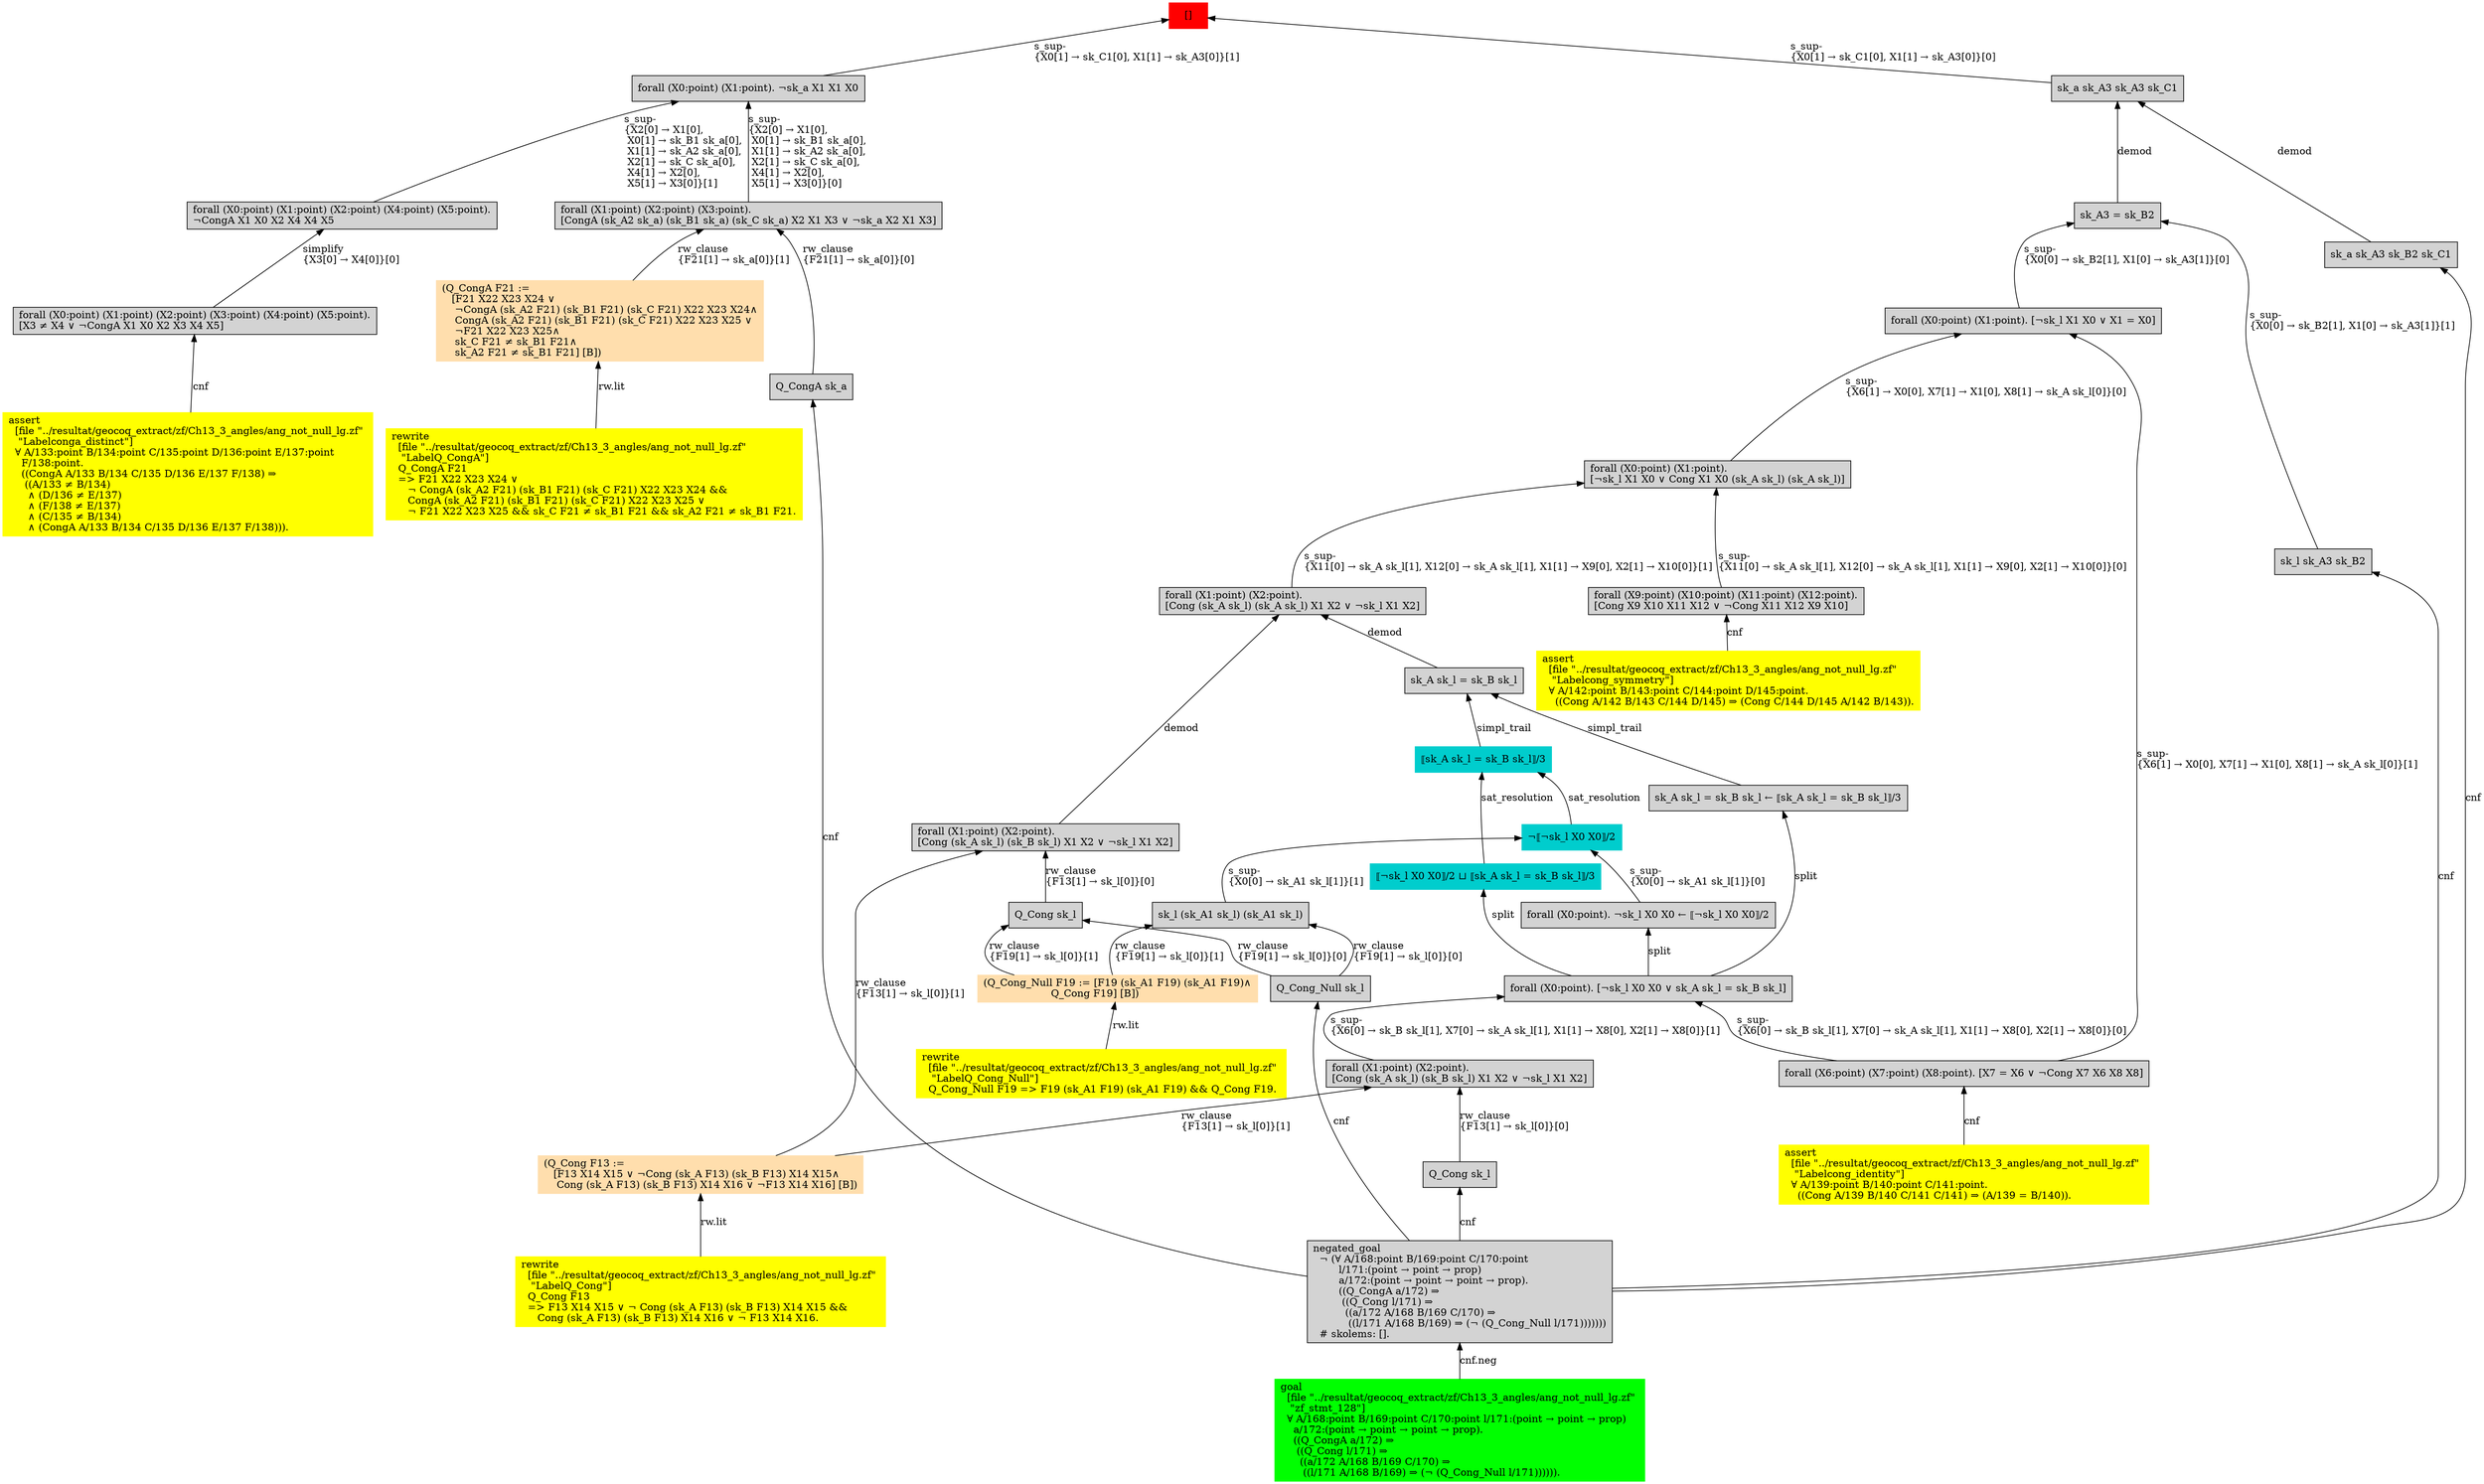 digraph "unsat_graph" {
  vertex_0 [color=red, label="[]", shape=box, style=filled];
  vertex_0 -> vertex_1 [label="s_sup-\l\{X0[1] → sk_C1[0], X1[1] → sk_A3[0]\}[1]\l", dir="back"];
  vertex_1 [shape=box, label="forall (X0:point) (X1:point). ¬sk_a X1 X1 X0\l", style=filled];
  vertex_1 -> vertex_2 [label="s_sup-\l\{X2[0] → X1[0], \l X0[1] → sk_B1 sk_a[0], \l X1[1] → sk_A2 sk_a[0], \l X2[1] → sk_C sk_a[0], \l X4[1] → X2[0], \l X5[1] → X3[0]\}[1]\l", dir="back"];
  vertex_2 [shape=box, label="forall (X0:point) (X1:point) (X2:point) (X4:point) (X5:point).\l¬CongA X1 X0 X2 X4 X4 X5\l", style=filled];
  vertex_2 -> vertex_3 [label="simplify\l\{X3[0] → X4[0]\}[0]\l", dir="back"];
  vertex_3 [shape=box, label="forall (X0:point) (X1:point) (X2:point) (X3:point) (X4:point) (X5:point).\l[X3 ≠ X4 ∨ ¬CongA X1 X0 X2 X3 X4 X5]\l", style=filled];
  vertex_3 -> vertex_4 [label="cnf", dir="back"];
  vertex_4 [color=yellow, shape=box, label="assert\l  [file \"../resultat/geocoq_extract/zf/Ch13_3_angles/ang_not_null_lg.zf\" \l   \"Labelconga_distinct\"]\l  ∀ A/133:point B/134:point C/135:point D/136:point E/137:point \l    F/138:point.\l    ((CongA A/133 B/134 C/135 D/136 E/137 F/138) ⇒\l     ((A/133 ≠ B/134)\l      ∧ (D/136 ≠ E/137)\l      ∧ (F/138 ≠ E/137)\l      ∧ (C/135 ≠ B/134)\l      ∧ (CongA A/133 B/134 C/135 D/136 E/137 F/138))).\l", style=filled];
  vertex_1 -> vertex_5 [label="s_sup-\l\{X2[0] → X1[0], \l X0[1] → sk_B1 sk_a[0], \l X1[1] → sk_A2 sk_a[0], \l X2[1] → sk_C sk_a[0], \l X4[1] → X2[0], \l X5[1] → X3[0]\}[0]\l", dir="back"];
  vertex_5 [shape=box, label="forall (X1:point) (X2:point) (X3:point).\l[CongA (sk_A2 sk_a) (sk_B1 sk_a) (sk_C sk_a) X2 X1 X3 ∨ ¬sk_a X2 X1 X3]\l", style=filled];
  vertex_5 -> vertex_6 [label="rw_clause\l\{F21[1] → sk_a[0]\}[1]\l", dir="back"];
  vertex_6 [color=navajowhite, shape=box, label="(Q_CongA F21 :=\l   [F21 X22 X23 X24 ∨ \l    ¬CongA (sk_A2 F21) (sk_B1 F21) (sk_C F21) X22 X23 X24∧\l    CongA (sk_A2 F21) (sk_B1 F21) (sk_C F21) X22 X23 X25 ∨ \l    ¬F21 X22 X23 X25∧\l    sk_C F21 ≠ sk_B1 F21∧\l    sk_A2 F21 ≠ sk_B1 F21] [B])\l", style=filled];
  vertex_6 -> vertex_7 [label="rw.lit", dir="back"];
  vertex_7 [color=yellow, shape=box, label="rewrite\l  [file \"../resultat/geocoq_extract/zf/Ch13_3_angles/ang_not_null_lg.zf\" \l   \"LabelQ_CongA\"]\l  Q_CongA F21\l  =\> F21 X22 X23 X24 ∨ \l     ¬ CongA (sk_A2 F21) (sk_B1 F21) (sk_C F21) X22 X23 X24 && \l     CongA (sk_A2 F21) (sk_B1 F21) (sk_C F21) X22 X23 X25 ∨ \l     ¬ F21 X22 X23 X25 && sk_C F21 ≠ sk_B1 F21 && sk_A2 F21 ≠ sk_B1 F21.\l", style=filled];
  vertex_5 -> vertex_8 [label="rw_clause\l\{F21[1] → sk_a[0]\}[0]\l", dir="back"];
  vertex_8 [shape=box, label="Q_CongA sk_a\l", style=filled];
  vertex_8 -> vertex_9 [label="cnf", dir="back"];
  vertex_9 [shape=box, label="negated_goal\l  ¬ (∀ A/168:point B/169:point C/170:point \l        l/171:(point → point → prop) \l        a/172:(point → point → point → prop).\l        ((Q_CongA a/172) ⇒\l         ((Q_Cong l/171) ⇒\l          ((a/172 A/168 B/169 C/170) ⇒\l           ((l/171 A/168 B/169) ⇒ (¬ (Q_Cong_Null l/171)))))))\l  # skolems: [].\l", style=filled];
  vertex_9 -> vertex_10 [label="cnf.neg", dir="back"];
  vertex_10 [color=green, shape=box, label="goal\l  [file \"../resultat/geocoq_extract/zf/Ch13_3_angles/ang_not_null_lg.zf\" \l   \"zf_stmt_128\"]\l  ∀ A/168:point B/169:point C/170:point l/171:(point → point → prop) \l    a/172:(point → point → point → prop).\l    ((Q_CongA a/172) ⇒\l     ((Q_Cong l/171) ⇒\l      ((a/172 A/168 B/169 C/170) ⇒\l       ((l/171 A/168 B/169) ⇒ (¬ (Q_Cong_Null l/171)))))).\l", style=filled];
  vertex_0 -> vertex_11 [label="s_sup-\l\{X0[1] → sk_C1[0], X1[1] → sk_A3[0]\}[0]\l", dir="back"];
  vertex_11 [shape=box, label="sk_a sk_A3 sk_A3 sk_C1\l", style=filled];
  vertex_11 -> vertex_12 [label="demod", dir="back"];
  vertex_12 [shape=box, label="sk_A3 = sk_B2\l", style=filled];
  vertex_12 -> vertex_13 [label="s_sup-\l\{X0[0] → sk_B2[1], X1[0] → sk_A3[1]\}[0]\l", dir="back"];
  vertex_13 [shape=box, label="forall (X0:point) (X1:point). [¬sk_l X1 X0 ∨ X1 = X0]\l", style=filled];
  vertex_13 -> vertex_14 [label="s_sup-\l\{X6[1] → X0[0], X7[1] → X1[0], X8[1] → sk_A sk_l[0]\}[1]\l", dir="back"];
  vertex_14 [shape=box, label="forall (X6:point) (X7:point) (X8:point). [X7 = X6 ∨ ¬Cong X7 X6 X8 X8]\l", style=filled];
  vertex_14 -> vertex_15 [label="cnf", dir="back"];
  vertex_15 [color=yellow, shape=box, label="assert\l  [file \"../resultat/geocoq_extract/zf/Ch13_3_angles/ang_not_null_lg.zf\" \l   \"Labelcong_identity\"]\l  ∀ A/139:point B/140:point C/141:point.\l    ((Cong A/139 B/140 C/141 C/141) ⇒ (A/139 = B/140)).\l", style=filled];
  vertex_13 -> vertex_16 [label="s_sup-\l\{X6[1] → X0[0], X7[1] → X1[0], X8[1] → sk_A sk_l[0]\}[0]\l", dir="back"];
  vertex_16 [shape=box, label="forall (X0:point) (X1:point).\l[¬sk_l X1 X0 ∨ Cong X1 X0 (sk_A sk_l) (sk_A sk_l)]\l", style=filled];
  vertex_16 -> vertex_17 [label="s_sup-\l\{X11[0] → sk_A sk_l[1], X12[0] → sk_A sk_l[1], X1[1] → X9[0], X2[1] → X10[0]\}[0]\l", dir="back"];
  vertex_17 [shape=box, label="forall (X9:point) (X10:point) (X11:point) (X12:point).\l[Cong X9 X10 X11 X12 ∨ ¬Cong X11 X12 X9 X10]\l", style=filled];
  vertex_17 -> vertex_18 [label="cnf", dir="back"];
  vertex_18 [color=yellow, shape=box, label="assert\l  [file \"../resultat/geocoq_extract/zf/Ch13_3_angles/ang_not_null_lg.zf\" \l   \"Labelcong_symmetry\"]\l  ∀ A/142:point B/143:point C/144:point D/145:point.\l    ((Cong A/142 B/143 C/144 D/145) ⇒ (Cong C/144 D/145 A/142 B/143)).\l", style=filled];
  vertex_16 -> vertex_19 [label="s_sup-\l\{X11[0] → sk_A sk_l[1], X12[0] → sk_A sk_l[1], X1[1] → X9[0], X2[1] → X10[0]\}[1]\l", dir="back"];
  vertex_19 [shape=box, label="forall (X1:point) (X2:point).\l[Cong (sk_A sk_l) (sk_A sk_l) X1 X2 ∨ ¬sk_l X1 X2]\l", style=filled];
  vertex_19 -> vertex_20 [label="demod", dir="back"];
  vertex_20 [shape=box, label="sk_A sk_l = sk_B sk_l\l", style=filled];
  vertex_20 -> vertex_21 [label="simpl_trail", dir="back"];
  vertex_21 [color=cyan3, shape=box, label="⟦sk_A sk_l = sk_B sk_l⟧/3\l", style=filled];
  vertex_21 -> vertex_22 [label="sat_resolution", dir="back"];
  vertex_22 [color=cyan3, shape=box, label="¬⟦¬sk_l X0 X0⟧/2\l", style=filled];
  vertex_22 -> vertex_23 [label="s_sup-\l\{X0[0] → sk_A1 sk_l[1]\}[0]\l", dir="back"];
  vertex_23 [shape=box, label="forall (X0:point). ¬sk_l X0 X0 ← ⟦¬sk_l X0 X0⟧/2\l", style=filled];
  vertex_23 -> vertex_24 [label="split", dir="back"];
  vertex_24 [shape=box, label="forall (X0:point). [¬sk_l X0 X0 ∨ sk_A sk_l = sk_B sk_l]\l", style=filled];
  vertex_24 -> vertex_14 [label="s_sup-\l\{X6[0] → sk_B sk_l[1], X7[0] → sk_A sk_l[1], X1[1] → X8[0], X2[1] → X8[0]\}[0]\l", dir="back"];
  vertex_24 -> vertex_25 [label="s_sup-\l\{X6[0] → sk_B sk_l[1], X7[0] → sk_A sk_l[1], X1[1] → X8[0], X2[1] → X8[0]\}[1]\l", dir="back"];
  vertex_25 [shape=box, label="forall (X1:point) (X2:point).\l[Cong (sk_A sk_l) (sk_B sk_l) X1 X2 ∨ ¬sk_l X1 X2]\l", style=filled];
  vertex_25 -> vertex_26 [label="rw_clause\l\{F13[1] → sk_l[0]\}[1]\l", dir="back"];
  vertex_26 [color=navajowhite, shape=box, label="(Q_Cong F13 :=\l   [F13 X14 X15 ∨ ¬Cong (sk_A F13) (sk_B F13) X14 X15∧\l    Cong (sk_A F13) (sk_B F13) X14 X16 ∨ ¬F13 X14 X16] [B])\l", style=filled];
  vertex_26 -> vertex_27 [label="rw.lit", dir="back"];
  vertex_27 [color=yellow, shape=box, label="rewrite\l  [file \"../resultat/geocoq_extract/zf/Ch13_3_angles/ang_not_null_lg.zf\" \l   \"LabelQ_Cong\"]\l  Q_Cong F13\l  =\> F13 X14 X15 ∨ ¬ Cong (sk_A F13) (sk_B F13) X14 X15 && \l     Cong (sk_A F13) (sk_B F13) X14 X16 ∨ ¬ F13 X14 X16.\l", style=filled];
  vertex_25 -> vertex_28 [label="rw_clause\l\{F13[1] → sk_l[0]\}[0]\l", dir="back"];
  vertex_28 [shape=box, label="Q_Cong sk_l\l", style=filled];
  vertex_28 -> vertex_9 [label="cnf", dir="back"];
  vertex_22 -> vertex_29 [label="s_sup-\l\{X0[0] → sk_A1 sk_l[1]\}[1]\l", dir="back"];
  vertex_29 [shape=box, label="sk_l (sk_A1 sk_l) (sk_A1 sk_l)\l", style=filled];
  vertex_29 -> vertex_30 [label="rw_clause\l\{F19[1] → sk_l[0]\}[1]\l", dir="back"];
  vertex_30 [color=navajowhite, shape=box, label="(Q_Cong_Null F19 := [F19 (sk_A1 F19) (sk_A1 F19)∧\l                     Q_Cong F19] [B])\l", style=filled];
  vertex_30 -> vertex_31 [label="rw.lit", dir="back"];
  vertex_31 [color=yellow, shape=box, label="rewrite\l  [file \"../resultat/geocoq_extract/zf/Ch13_3_angles/ang_not_null_lg.zf\" \l   \"LabelQ_Cong_Null\"]\l  Q_Cong_Null F19 =\> F19 (sk_A1 F19) (sk_A1 F19) && Q_Cong F19.\l", style=filled];
  vertex_29 -> vertex_32 [label="rw_clause\l\{F19[1] → sk_l[0]\}[0]\l", dir="back"];
  vertex_32 [shape=box, label="Q_Cong_Null sk_l\l", style=filled];
  vertex_32 -> vertex_9 [label="cnf", dir="back"];
  vertex_21 -> vertex_33 [label="sat_resolution", dir="back"];
  vertex_33 [color=cyan3, shape=box, label="⟦¬sk_l X0 X0⟧/2 ⊔ ⟦sk_A sk_l = sk_B sk_l⟧/3\l", style=filled];
  vertex_33 -> vertex_24 [label="split", dir="back"];
  vertex_20 -> vertex_34 [label="simpl_trail", dir="back"];
  vertex_34 [shape=box, label="sk_A sk_l = sk_B sk_l ← ⟦sk_A sk_l = sk_B sk_l⟧/3\l", style=filled];
  vertex_34 -> vertex_24 [label="split", dir="back"];
  vertex_19 -> vertex_35 [label="demod", dir="back"];
  vertex_35 [shape=box, label="forall (X1:point) (X2:point).\l[Cong (sk_A sk_l) (sk_B sk_l) X1 X2 ∨ ¬sk_l X1 X2]\l", style=filled];
  vertex_35 -> vertex_26 [label="rw_clause\l\{F13[1] → sk_l[0]\}[1]\l", dir="back"];
  vertex_35 -> vertex_36 [label="rw_clause\l\{F13[1] → sk_l[0]\}[0]\l", dir="back"];
  vertex_36 [shape=box, label="Q_Cong sk_l\l", style=filled];
  vertex_36 -> vertex_30 [label="rw_clause\l\{F19[1] → sk_l[0]\}[1]\l", dir="back"];
  vertex_36 -> vertex_32 [label="rw_clause\l\{F19[1] → sk_l[0]\}[0]\l", dir="back"];
  vertex_12 -> vertex_37 [label="s_sup-\l\{X0[0] → sk_B2[1], X1[0] → sk_A3[1]\}[1]\l", dir="back"];
  vertex_37 [shape=box, label="sk_l sk_A3 sk_B2\l", style=filled];
  vertex_37 -> vertex_9 [label="cnf", dir="back"];
  vertex_11 -> vertex_38 [label="demod", dir="back"];
  vertex_38 [shape=box, label="sk_a sk_A3 sk_B2 sk_C1\l", style=filled];
  vertex_38 -> vertex_9 [label="cnf", dir="back"];
  }


